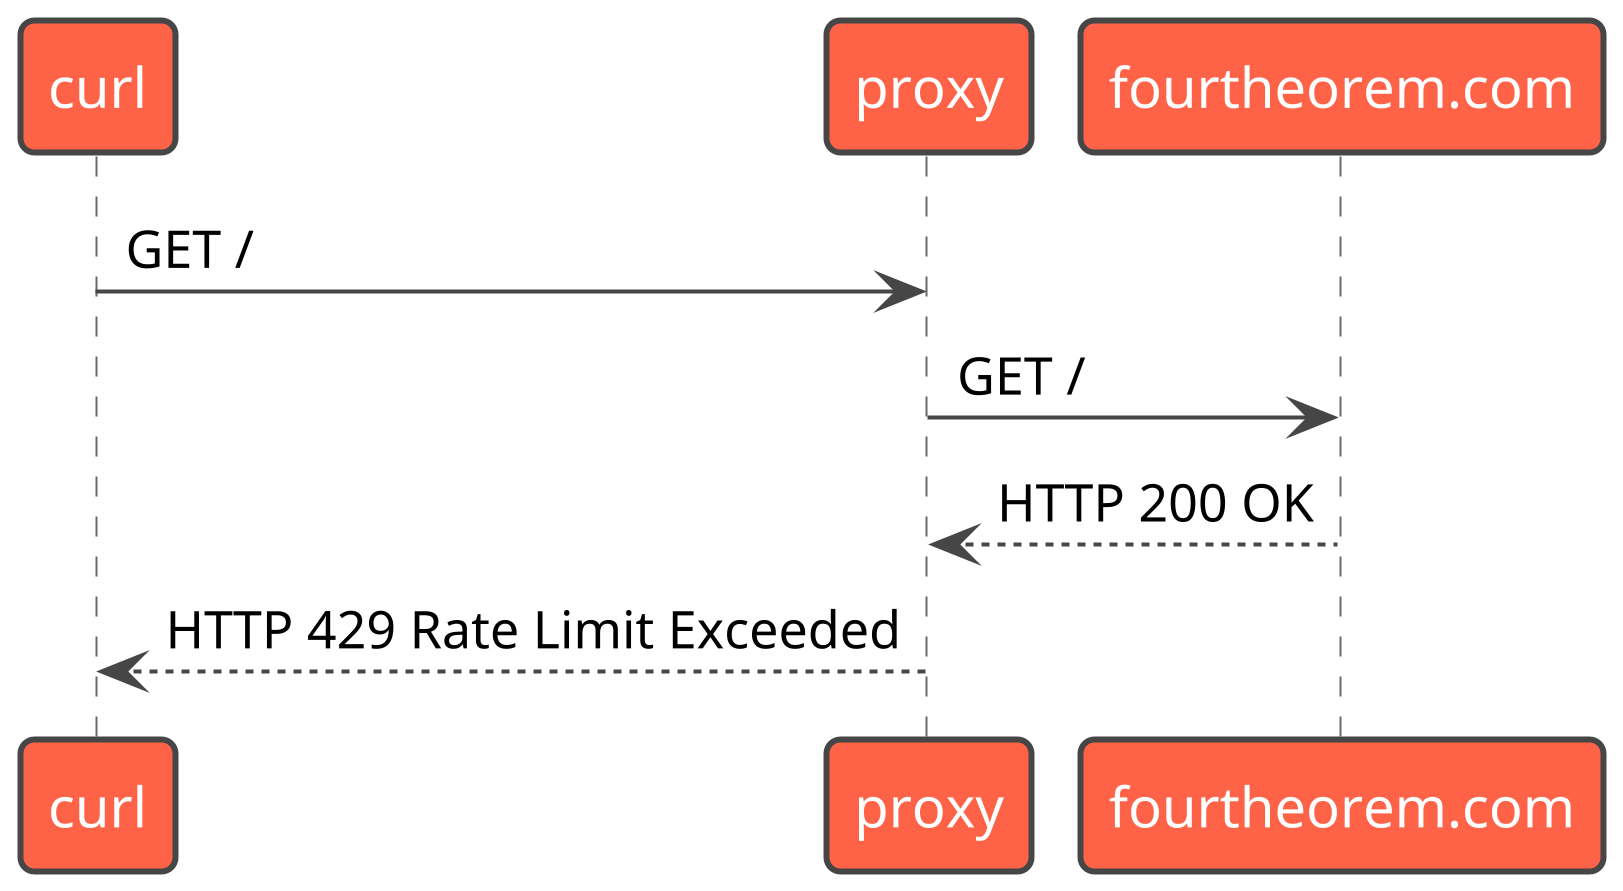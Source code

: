 @startuml http-proxy
scale 8
!theme vibrant
participant curl as app
participant proxy as mitm
participant fourtheorem.com as server

app -> mitm: GET /
mitm -> server: GET /
server --> mitm: HTTP 200 OK
mitm --> app: HTTP 429 Rate Limit Exceeded
@enduml

